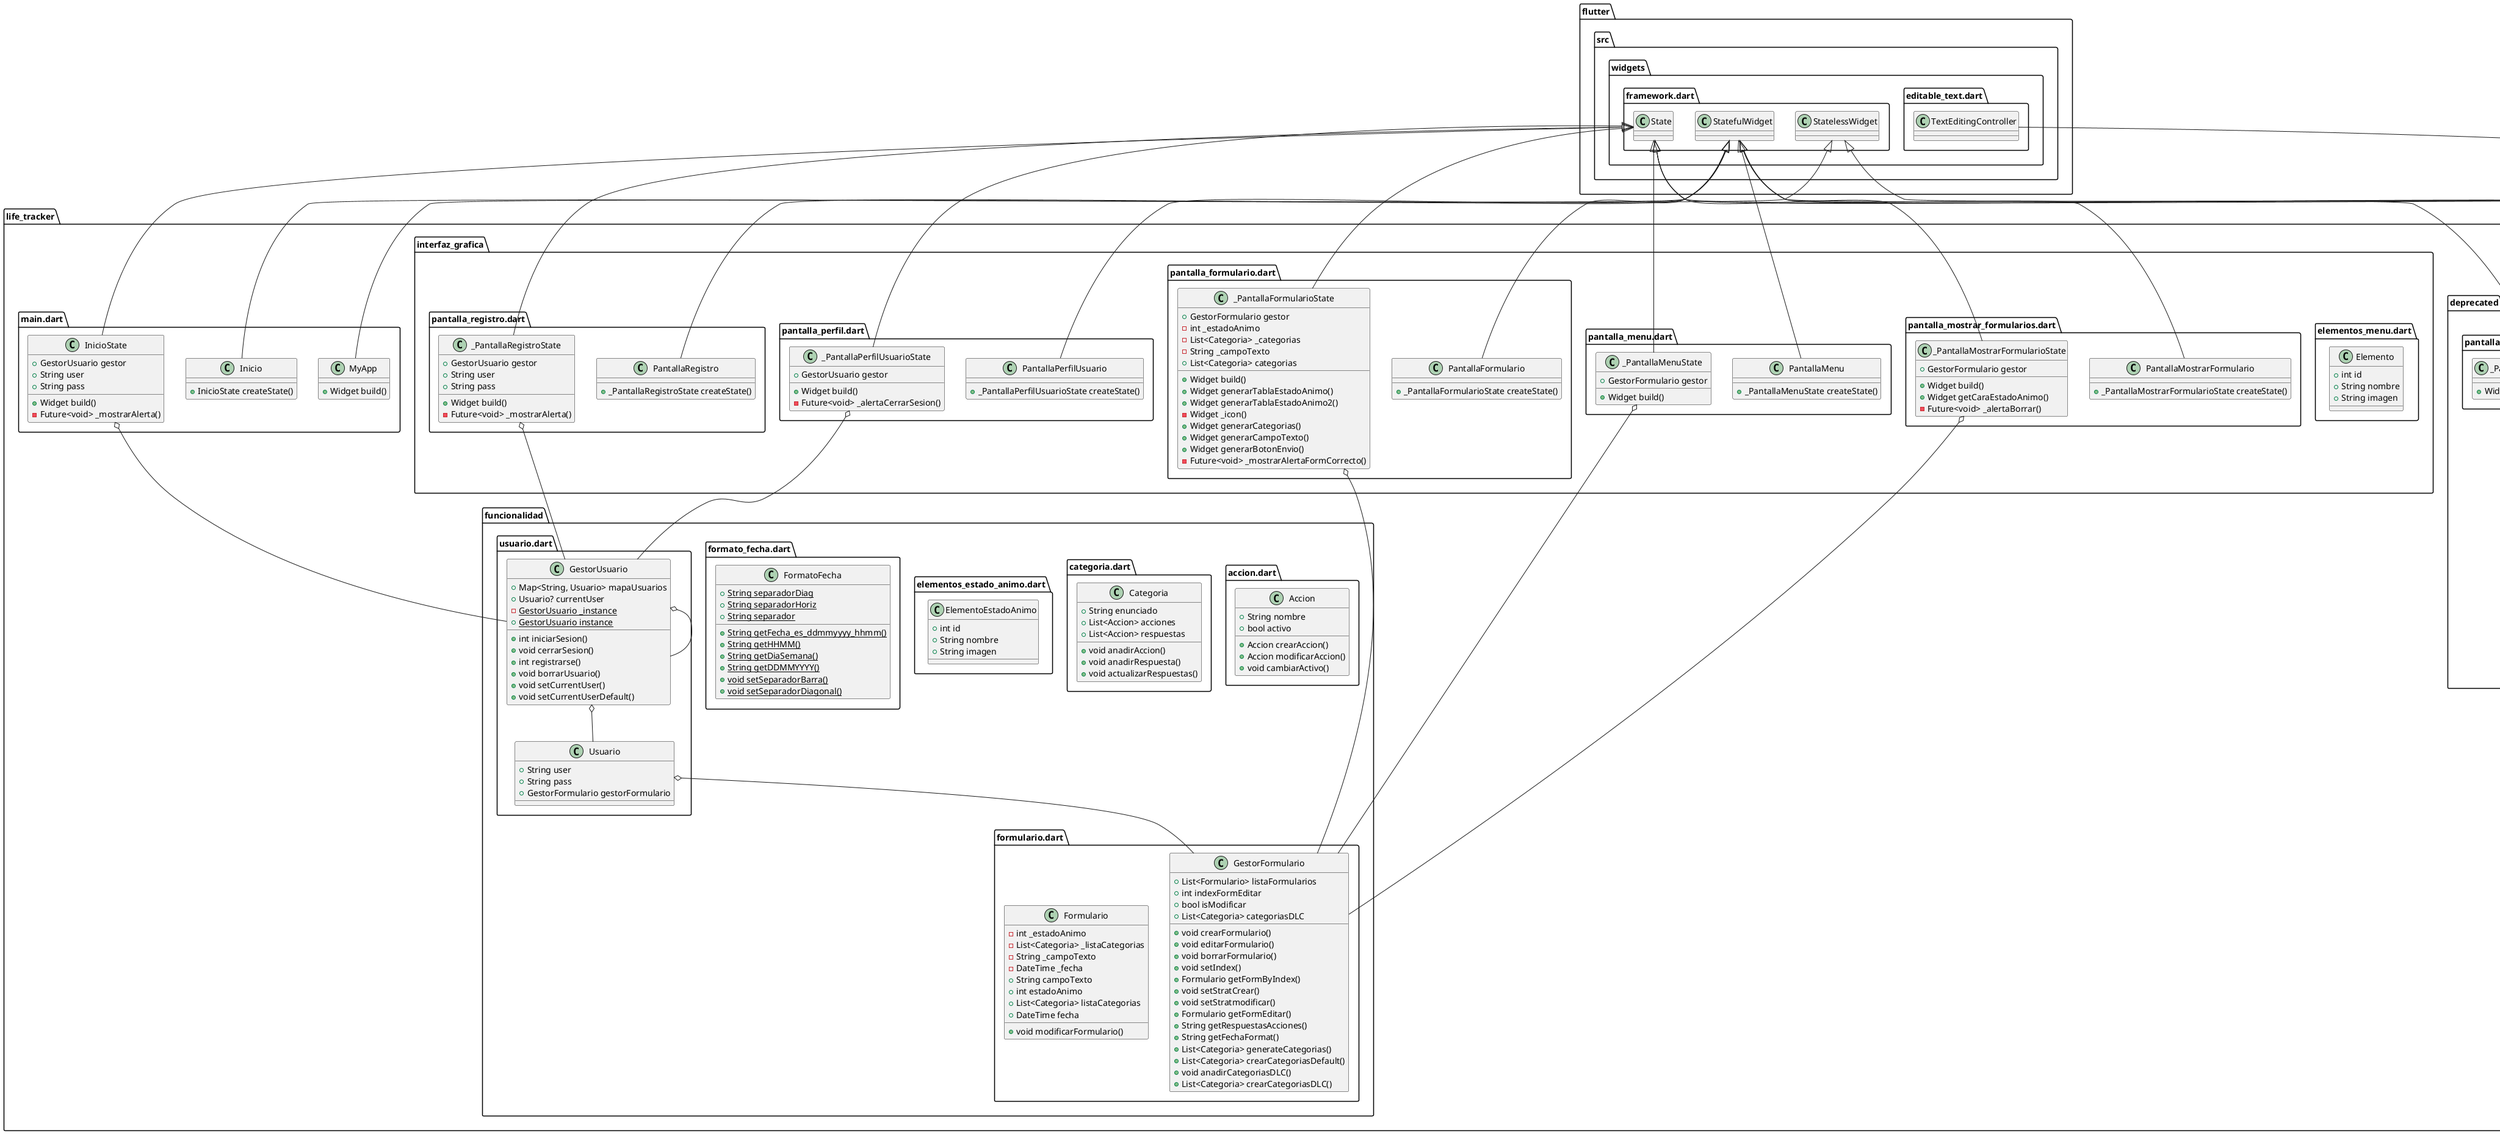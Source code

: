 @startuml
set namespaceSeparator ::

abstract class "life_tracker::deprecated::form_strategy.dart::FormularioStrategy" {
  +String ponerTitulo()
  +List<dynamic> cargarDatos()
  +void enviarDatos()
}

class "life_tracker::deprecated::form_strat_crear.dart::FormStrategyCrear" {
  +List<dynamic> cargarDatos()
  +void enviarDatos()
  +String ponerTitulo()
}

"life_tracker::deprecated::form_strategy.dart::FormularioStrategy" <|-- "life_tracker::deprecated::form_strat_crear.dart::FormStrategyCrear"

class "life_tracker::deprecated::form_strat_modificar.dart::FormStrategyModificar" {
  +List<dynamic> cargarDatos()
  +void enviarDatos()
  +String ponerTitulo()
}

"life_tracker::deprecated::form_strategy.dart::FormularioStrategy" <|-- "life_tracker::deprecated::form_strat_modificar.dart::FormStrategyModificar"

class "life_tracker::deprecated::gestor_categorias.dart::GestorCategorias" {
  {static} -GestorCategorias _instance
  {static} +GestorCategorias instance
}

"life_tracker::deprecated::gestor_categorias.dart::GestorCategorias" o-- "life_tracker::deprecated::gestor_categorias.dart::GestorCategorias"

class "life_tracker::deprecated::login.dart::MyApp" {
  +Widget build()
}

"flutter::src::widgets::framework.dart::StatelessWidget" <|-- "life_tracker::deprecated::login.dart::MyApp"

class "life_tracker::deprecated::login.dart::_login" {
  +__loginState createState()
}

"flutter::src::widgets::framework.dart::StatefulWidget" <|-- "life_tracker::deprecated::login.dart::_login"

class "life_tracker::deprecated::login.dart::__loginState" {
  +TextEditingController email
  +TextEditingController pass
  +Widget build()
}

"life_tracker::deprecated::login.dart::__loginState" o-- "flutter::src::widgets::editable_text.dart::TextEditingController"
"flutter::src::widgets::framework.dart::State" <|-- "life_tracker::deprecated::login.dart::__loginState"

class "life_tracker::deprecated::pantalla_gestionar_categorias.dart::PantallaGestionarCategoria" {
  +_PantallaGestionarCategoriaState createState()
}

"flutter::src::widgets::framework.dart::StatefulWidget" <|-- "life_tracker::deprecated::pantalla_gestionar_categorias.dart::PantallaGestionarCategoria"

class "life_tracker::deprecated::pantalla_gestionar_categorias.dart::_PantallaGestionarCategoriaState" {
  +Widget build()
}

"flutter::src::widgets::framework.dart::State" <|-- "life_tracker::deprecated::pantalla_gestionar_categorias.dart::_PantallaGestionarCategoriaState"

class "life_tracker::funcionalidad::accion.dart::Accion" {
  +String nombre
  +bool activo
  +Accion crearAccion()
  +Accion modificarAccion()
  +void cambiarActivo()
}

class "life_tracker::funcionalidad::categoria.dart::Categoria" {
  +String enunciado
  +List<Accion> acciones
  +List<Accion> respuestas
  +void anadirAccion()
  +void anadirRespuesta()
  +void actualizarRespuestas()
}

class "life_tracker::funcionalidad::elementos_estado_animo.dart::ElementoEstadoAnimo" {
  +int id
  +String nombre
  +String imagen
}

class "life_tracker::funcionalidad::formato_fecha.dart::FormatoFecha" {
  {static} +String separadorDiag
  {static} +String separadorHoriz
  {static} +String separador
  {static} +String getFecha_es_ddmmyyyy_hhmm()
  {static} +String getHHMM()
  {static} +String getDiaSemana()
  {static} +String getDDMMYYYY()
  {static} +void setSeparadorBarra()
  {static} +void setSeparadorDiagonal()
}

class "life_tracker::funcionalidad::formulario.dart::GestorFormulario" {
  +List<Formulario> listaFormularios
  +int indexFormEditar
  +bool isModificar
  +List<Categoria> categoriasDLC
  +void crearFormulario()
  +void editarFormulario()
  +void borrarFormulario()
  +void setIndex()
  +Formulario getFormByIndex()
  +void setStratCrear()
  +void setStratmodificar()
  +Formulario getFormEditar()
  +String getRespuestasAcciones()
  +String getFechaFormat()
  +List<Categoria> generateCategorias()
  +List<Categoria> crearCategoriasDefault()
  +void anadirCategoriasDLC()
  +List<Categoria> crearCategoriasDLC()
}

class "life_tracker::funcionalidad::formulario.dart::Formulario" {
  -int _estadoAnimo
  -List<Categoria> _listaCategorias
  -String _campoTexto
  -DateTime _fecha
  +String campoTexto
  +int estadoAnimo
  +List<Categoria> listaCategorias
  +DateTime fecha
  +void modificarFormulario()
}

class "life_tracker::funcionalidad::usuario.dart::GestorUsuario" {
  +Map<String, Usuario> mapaUsuarios
  +Usuario? currentUser
  {static} -GestorUsuario _instance
  {static} +GestorUsuario instance
  +int iniciarSesion()
  +void cerrarSesion()
  +int registrarse()
  +void borrarUsuario()
  +void setCurrentUser()
  +void setCurrentUserDefault()
}

"life_tracker::funcionalidad::usuario.dart::GestorUsuario" o-- "life_tracker::funcionalidad::usuario.dart::Usuario"
"life_tracker::funcionalidad::usuario.dart::GestorUsuario" o-- "life_tracker::funcionalidad::usuario.dart::GestorUsuario"

class "life_tracker::funcionalidad::usuario.dart::Usuario" {
  +String user
  +String pass
  +GestorFormulario gestorFormulario
}

"life_tracker::funcionalidad::usuario.dart::Usuario" o-- "life_tracker::funcionalidad::formulario.dart::GestorFormulario"

class "life_tracker::interfaz_grafica::elementos_menu.dart::Elemento" {
  +int id
  +String nombre
  +String imagen
}

class "life_tracker::interfaz_grafica::pantalla_formulario.dart::PantallaFormulario" {
  +_PantallaFormularioState createState()
}

"flutter::src::widgets::framework.dart::StatefulWidget" <|-- "life_tracker::interfaz_grafica::pantalla_formulario.dart::PantallaFormulario"

class "life_tracker::interfaz_grafica::pantalla_formulario.dart::_PantallaFormularioState" {
  +GestorFormulario gestor
  -int _estadoAnimo
  -List<Categoria> _categorias
  -String _campoTexto
  +List<Categoria> categorias
  +Widget build()
  +Widget generarTablaEstadoAnimo()
  +Widget generarTablaEstadoAnimo2()
  -Widget _icon()
  +Widget generarCategorias()
  +Widget generarCampoTexto()
  +Widget generarBotonEnvio()
  -Future<void> _mostrarAlertaFormCorrecto()
}

"life_tracker::interfaz_grafica::pantalla_formulario.dart::_PantallaFormularioState" o-- "life_tracker::funcionalidad::formulario.dart::GestorFormulario"
"flutter::src::widgets::framework.dart::State" <|-- "life_tracker::interfaz_grafica::pantalla_formulario.dart::_PantallaFormularioState"

class "life_tracker::interfaz_grafica::pantalla_menu.dart::PantallaMenu" {
  +_PantallaMenuState createState()
}

"flutter::src::widgets::framework.dart::StatefulWidget" <|-- "life_tracker::interfaz_grafica::pantalla_menu.dart::PantallaMenu"

class "life_tracker::interfaz_grafica::pantalla_menu.dart::_PantallaMenuState" {
  +GestorFormulario gestor
  +Widget build()
}

"life_tracker::interfaz_grafica::pantalla_menu.dart::_PantallaMenuState" o-- "life_tracker::funcionalidad::formulario.dart::GestorFormulario"
"flutter::src::widgets::framework.dart::State" <|-- "life_tracker::interfaz_grafica::pantalla_menu.dart::_PantallaMenuState"

class "life_tracker::interfaz_grafica::pantalla_mostrar_formularios.dart::PantallaMostrarFormulario" {
  +_PantallaMostrarFormularioState createState()
}

"flutter::src::widgets::framework.dart::StatefulWidget" <|-- "life_tracker::interfaz_grafica::pantalla_mostrar_formularios.dart::PantallaMostrarFormulario"

class "life_tracker::interfaz_grafica::pantalla_mostrar_formularios.dart::_PantallaMostrarFormularioState" {
  +GestorFormulario gestor
  +Widget build()
  +Widget getCaraEstadoAnimo()
  -Future<void> _alertaBorrar()
}

"life_tracker::interfaz_grafica::pantalla_mostrar_formularios.dart::_PantallaMostrarFormularioState" o-- "life_tracker::funcionalidad::formulario.dart::GestorFormulario"
"flutter::src::widgets::framework.dart::State" <|-- "life_tracker::interfaz_grafica::pantalla_mostrar_formularios.dart::_PantallaMostrarFormularioState"

class "life_tracker::interfaz_grafica::pantalla_perfil.dart::PantallaPerfilUsuario" {
  +_PantallaPerfilUsuarioState createState()
}

"flutter::src::widgets::framework.dart::StatefulWidget" <|-- "life_tracker::interfaz_grafica::pantalla_perfil.dart::PantallaPerfilUsuario"

class "life_tracker::interfaz_grafica::pantalla_perfil.dart::_PantallaPerfilUsuarioState" {
  +GestorUsuario gestor
  +Widget build()
  -Future<void> _alertaCerrarSesion()
}

"life_tracker::interfaz_grafica::pantalla_perfil.dart::_PantallaPerfilUsuarioState" o-- "life_tracker::funcionalidad::usuario.dart::GestorUsuario"
"flutter::src::widgets::framework.dart::State" <|-- "life_tracker::interfaz_grafica::pantalla_perfil.dart::_PantallaPerfilUsuarioState"

class "life_tracker::interfaz_grafica::pantalla_registro.dart::PantallaRegistro" {
  +_PantallaRegistroState createState()
}

"flutter::src::widgets::framework.dart::StatefulWidget" <|-- "life_tracker::interfaz_grafica::pantalla_registro.dart::PantallaRegistro"

class "life_tracker::interfaz_grafica::pantalla_registro.dart::_PantallaRegistroState" {
  +GestorUsuario gestor
  +String user
  +String pass
  +Widget build()
  -Future<void> _mostrarAlerta()
}

"life_tracker::interfaz_grafica::pantalla_registro.dart::_PantallaRegistroState" o-- "life_tracker::funcionalidad::usuario.dart::GestorUsuario"
"flutter::src::widgets::framework.dart::State" <|-- "life_tracker::interfaz_grafica::pantalla_registro.dart::_PantallaRegistroState"

class "life_tracker::main.dart::MyApp" {
  +Widget build()
}

"flutter::src::widgets::framework.dart::StatelessWidget" <|-- "life_tracker::main.dart::MyApp"

class "life_tracker::main.dart::Inicio" {
  +InicioState createState()
}

"flutter::src::widgets::framework.dart::StatefulWidget" <|-- "life_tracker::main.dart::Inicio"

class "life_tracker::main.dart::InicioState" {
  +GestorUsuario gestor
  +String user
  +String pass
  +Widget build()
  -Future<void> _mostrarAlerta()
}

"life_tracker::main.dart::InicioState" o-- "life_tracker::funcionalidad::usuario.dart::GestorUsuario"
"flutter::src::widgets::framework.dart::State" <|-- "life_tracker::main.dart::InicioState"


@enduml

